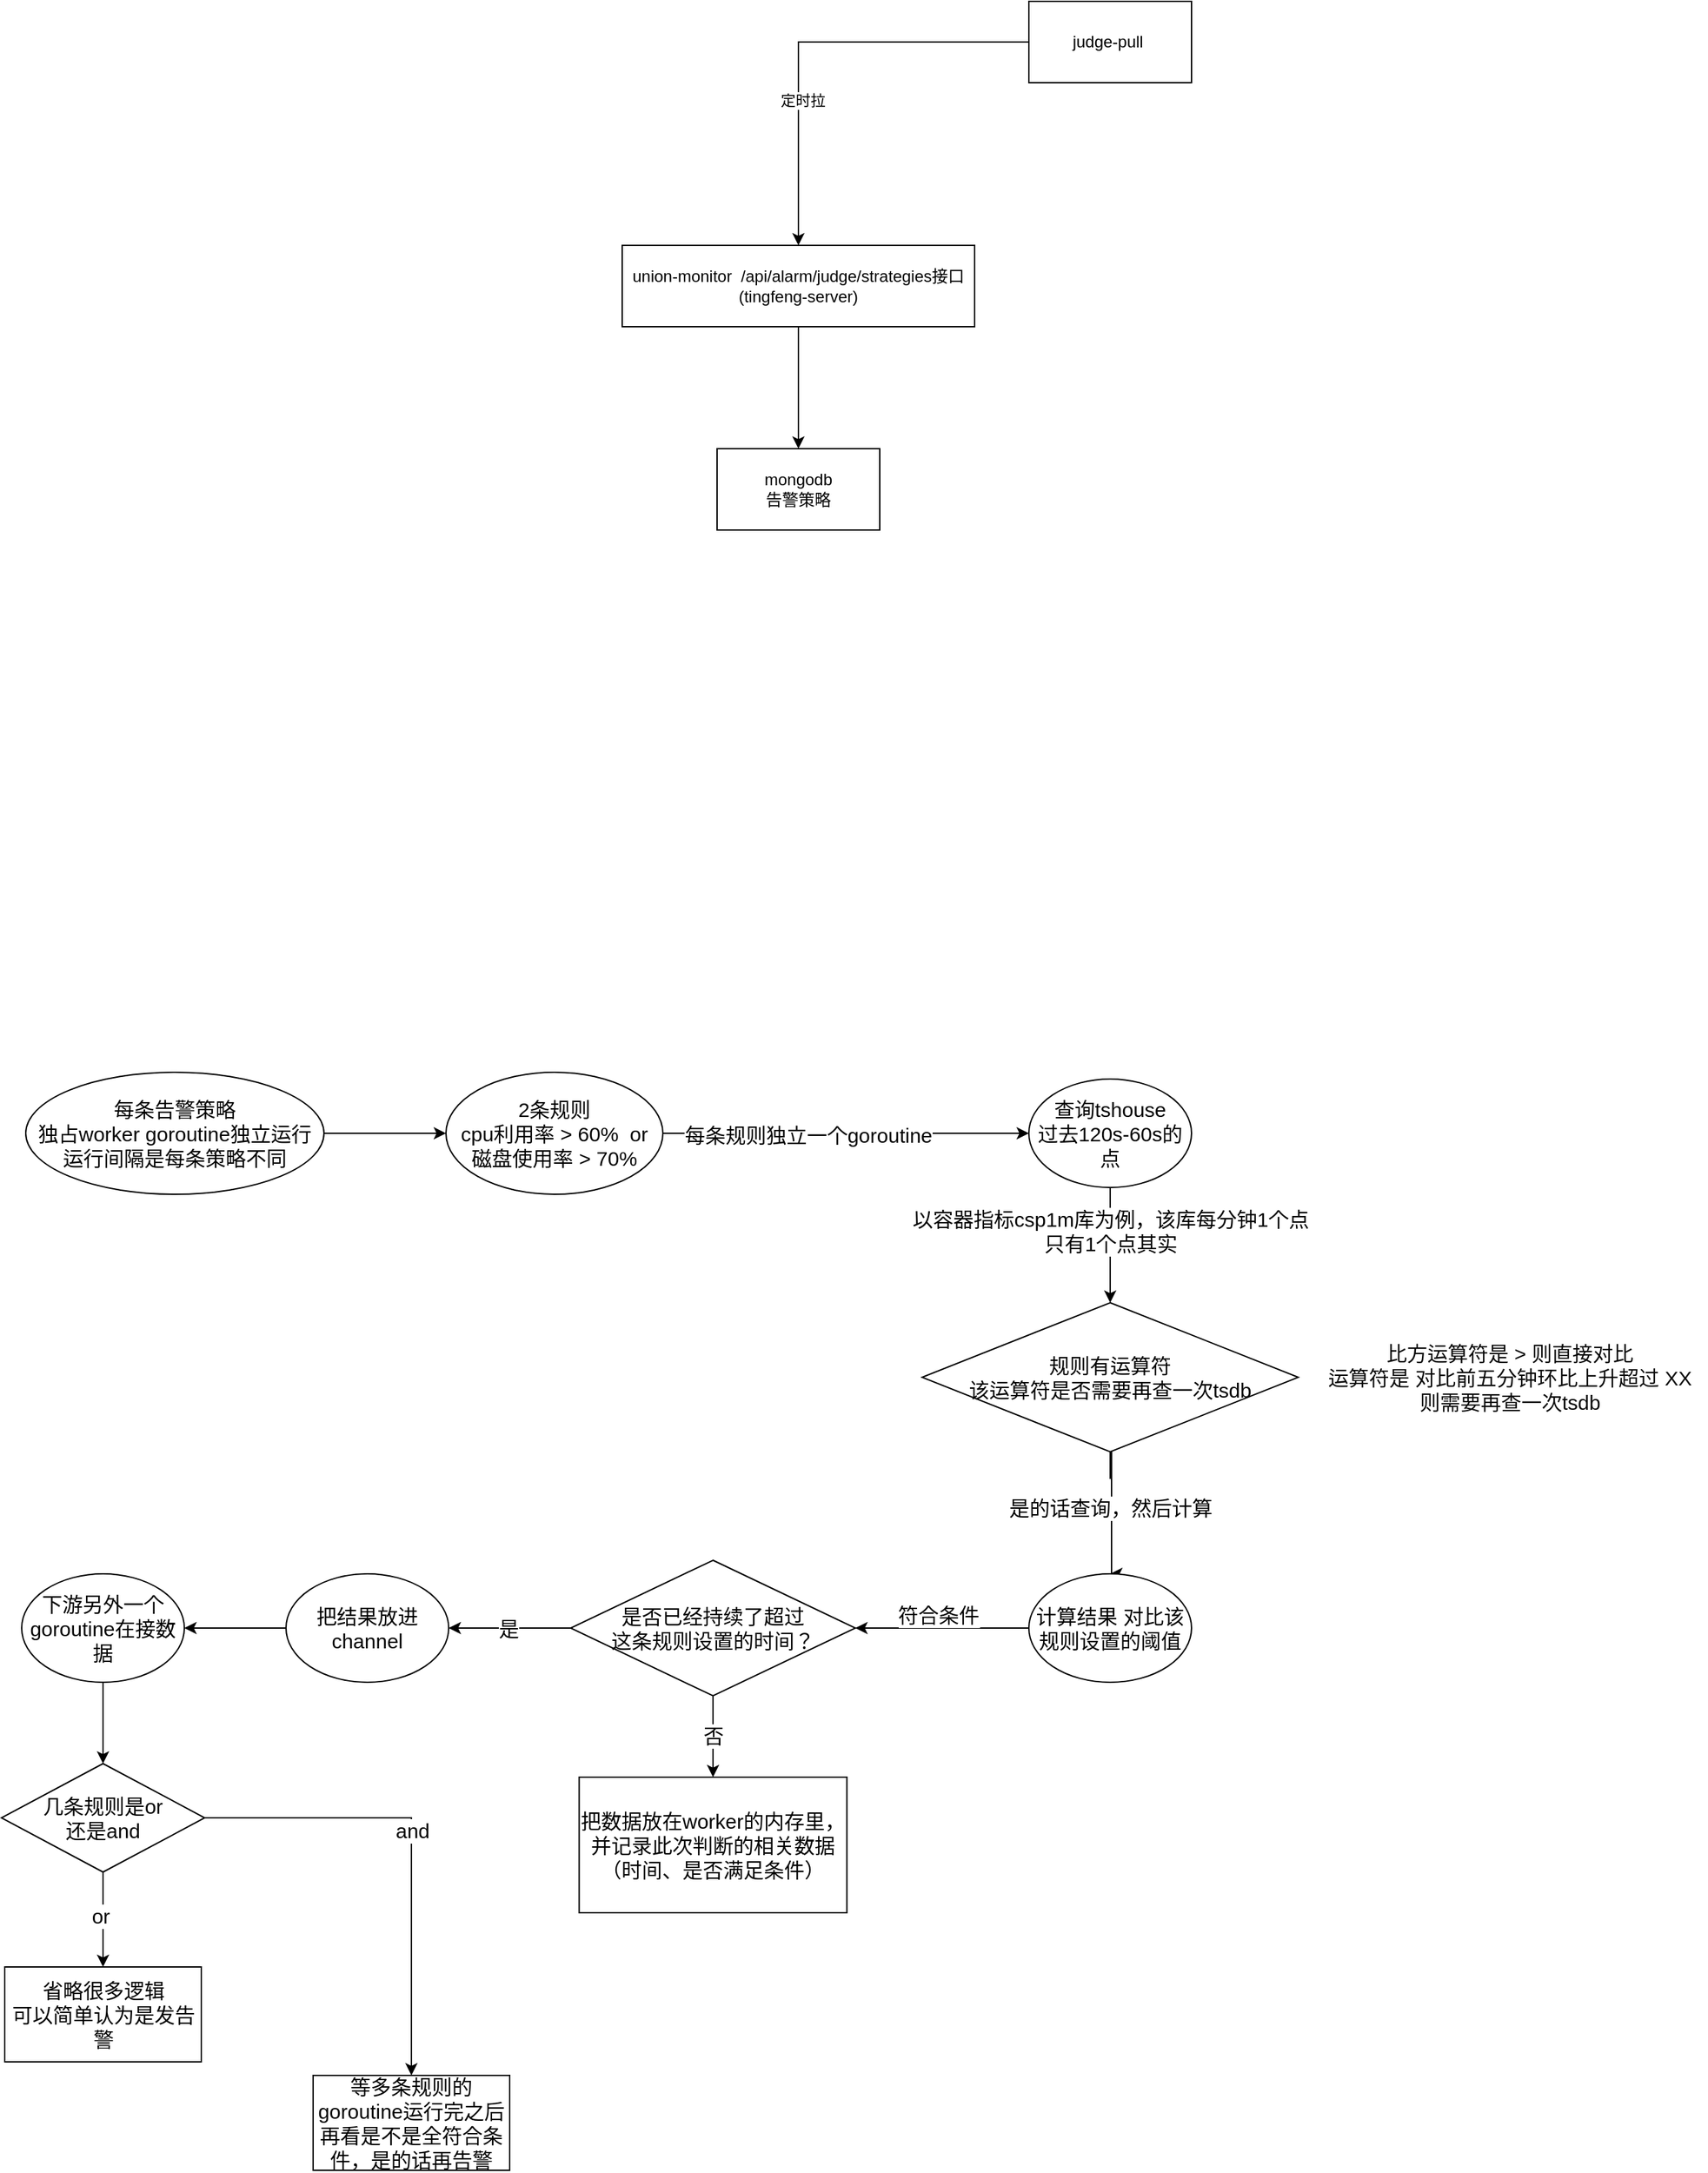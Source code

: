 <mxfile version="21.6.8" type="github">
  <diagram name="第 1 页" id="KcCtC3kfcFwW9gEghI9U">
    <mxGraphModel dx="2261" dy="1933" grid="1" gridSize="10" guides="1" tooltips="1" connect="1" arrows="1" fold="1" page="1" pageScale="1" pageWidth="827" pageHeight="1169" math="0" shadow="0">
      <root>
        <mxCell id="0" />
        <mxCell id="1" parent="0" />
        <mxCell id="aq9Wkju7WMieX76XpXOd-4" style="edgeStyle=orthogonalEdgeStyle;rounded=0;orthogonalLoop=1;jettySize=auto;html=1;exitX=0;exitY=0.5;exitDx=0;exitDy=0;entryX=0.5;entryY=0;entryDx=0;entryDy=0;" parent="1" source="aq9Wkju7WMieX76XpXOd-1" target="aq9Wkju7WMieX76XpXOd-2" edge="1">
          <mxGeometry relative="1" as="geometry" />
        </mxCell>
        <mxCell id="aq9Wkju7WMieX76XpXOd-5" value="定时拉" style="edgeLabel;html=1;align=center;verticalAlign=middle;resizable=0;points=[];" parent="aq9Wkju7WMieX76XpXOd-4" vertex="1" connectable="0">
          <mxGeometry x="0.331" y="3" relative="1" as="geometry">
            <mxPoint as="offset" />
          </mxGeometry>
        </mxCell>
        <mxCell id="aq9Wkju7WMieX76XpXOd-1" value="judge-pull&amp;nbsp;" style="rounded=0;whiteSpace=wrap;html=1;" parent="1" vertex="1">
          <mxGeometry x="30" y="-160" width="120" height="60" as="geometry" />
        </mxCell>
        <mxCell id="aq9Wkju7WMieX76XpXOd-6" style="edgeStyle=orthogonalEdgeStyle;rounded=0;orthogonalLoop=1;jettySize=auto;html=1;exitX=0.5;exitY=1;exitDx=0;exitDy=0;entryX=0.5;entryY=0;entryDx=0;entryDy=0;" parent="1" source="aq9Wkju7WMieX76XpXOd-2" target="aq9Wkju7WMieX76XpXOd-3" edge="1">
          <mxGeometry relative="1" as="geometry" />
        </mxCell>
        <mxCell id="aq9Wkju7WMieX76XpXOd-2" value="union-monitor&amp;nbsp;&amp;nbsp;/api/alarm/judge/strategies接口&lt;br&gt;(tingfeng-server)" style="rounded=0;whiteSpace=wrap;html=1;" parent="1" vertex="1">
          <mxGeometry x="-270" y="20" width="260" height="60" as="geometry" />
        </mxCell>
        <mxCell id="aq9Wkju7WMieX76XpXOd-3" value="mongodb&lt;br&gt;告警策略" style="rounded=0;whiteSpace=wrap;html=1;" parent="1" vertex="1">
          <mxGeometry x="-200" y="170" width="120" height="60" as="geometry" />
        </mxCell>
        <mxCell id="eq3cTL_iXHIbJ3R24xFc-3" style="edgeStyle=orthogonalEdgeStyle;rounded=0;orthogonalLoop=1;jettySize=auto;html=1;exitX=1;exitY=0.5;exitDx=0;exitDy=0;entryX=0;entryY=0.5;entryDx=0;entryDy=0;fontSize=15;" edge="1" parent="1" source="eq3cTL_iXHIbJ3R24xFc-1" target="eq3cTL_iXHIbJ3R24xFc-2">
          <mxGeometry relative="1" as="geometry" />
        </mxCell>
        <mxCell id="eq3cTL_iXHIbJ3R24xFc-1" value="每条告警策略&lt;br style=&quot;font-size: 15px;&quot;&gt;独占worker goroutine独立运行&lt;br style=&quot;font-size: 15px;&quot;&gt;运行间隔是每条策略不同" style="ellipse;whiteSpace=wrap;html=1;fontSize=15;" vertex="1" parent="1">
          <mxGeometry x="-710" y="630" width="220" height="90" as="geometry" />
        </mxCell>
        <mxCell id="eq3cTL_iXHIbJ3R24xFc-8" style="edgeStyle=orthogonalEdgeStyle;rounded=0;orthogonalLoop=1;jettySize=auto;html=1;exitX=1;exitY=0.5;exitDx=0;exitDy=0;entryX=0;entryY=0.5;entryDx=0;entryDy=0;fontSize=15;" edge="1" parent="1" source="eq3cTL_iXHIbJ3R24xFc-2" target="eq3cTL_iXHIbJ3R24xFc-5">
          <mxGeometry relative="1" as="geometry" />
        </mxCell>
        <mxCell id="eq3cTL_iXHIbJ3R24xFc-9" value="每条规则独立一个goroutine" style="edgeLabel;html=1;align=center;verticalAlign=middle;resizable=0;points=[];fontSize=15;" vertex="1" connectable="0" parent="eq3cTL_iXHIbJ3R24xFc-8">
          <mxGeometry x="-0.21" y="-1" relative="1" as="geometry">
            <mxPoint as="offset" />
          </mxGeometry>
        </mxCell>
        <mxCell id="eq3cTL_iXHIbJ3R24xFc-2" value="2条规则&lt;br style=&quot;font-size: 15px;&quot;&gt;cpu利用率 &amp;gt; 60%&amp;nbsp; or&lt;br style=&quot;font-size: 15px;&quot;&gt;磁盘使用率 &amp;gt; 70%" style="ellipse;whiteSpace=wrap;html=1;fontSize=15;" vertex="1" parent="1">
          <mxGeometry x="-400" y="630" width="160" height="90" as="geometry" />
        </mxCell>
        <mxCell id="eq3cTL_iXHIbJ3R24xFc-12" style="edgeStyle=orthogonalEdgeStyle;rounded=0;orthogonalLoop=1;jettySize=auto;html=1;exitX=0.5;exitY=1;exitDx=0;exitDy=0;entryX=0.5;entryY=0;entryDx=0;entryDy=0;fontSize=15;" edge="1" parent="1" source="eq3cTL_iXHIbJ3R24xFc-5" target="eq3cTL_iXHIbJ3R24xFc-18">
          <mxGeometry relative="1" as="geometry">
            <mxPoint x="90" y="810" as="targetPoint" />
          </mxGeometry>
        </mxCell>
        <mxCell id="eq3cTL_iXHIbJ3R24xFc-13" value="以容器指标csp1m库为例，该库每分钟1个点&lt;br style=&quot;font-size: 15px;&quot;&gt;只有1个点其实" style="edgeLabel;html=1;align=center;verticalAlign=middle;resizable=0;points=[];fontSize=15;" vertex="1" connectable="0" parent="eq3cTL_iXHIbJ3R24xFc-12">
          <mxGeometry x="-0.262" y="3" relative="1" as="geometry">
            <mxPoint x="-3" as="offset" />
          </mxGeometry>
        </mxCell>
        <mxCell id="eq3cTL_iXHIbJ3R24xFc-5" value="查询tshouse&lt;br style=&quot;font-size: 15px;&quot;&gt;过去120s-60s的点" style="ellipse;whiteSpace=wrap;html=1;fontSize=15;" vertex="1" parent="1">
          <mxGeometry x="30" y="635" width="120" height="80" as="geometry" />
        </mxCell>
        <mxCell id="eq3cTL_iXHIbJ3R24xFc-22" style="edgeStyle=orthogonalEdgeStyle;rounded=0;orthogonalLoop=1;jettySize=auto;html=1;exitX=0.5;exitY=1;exitDx=0;exitDy=0;entryX=0.5;entryY=0;entryDx=0;entryDy=0;fontSize=15;" edge="1" parent="1" target="eq3cTL_iXHIbJ3R24xFc-24">
          <mxGeometry relative="1" as="geometry">
            <mxPoint x="90" y="1000" as="targetPoint" />
            <mxPoint x="90" y="930" as="sourcePoint" />
            <Array as="points">
              <mxPoint x="90" y="910" />
              <mxPoint x="91" y="910" />
            </Array>
          </mxGeometry>
        </mxCell>
        <mxCell id="eq3cTL_iXHIbJ3R24xFc-26" value="是的话查询，然后计算" style="edgeLabel;html=1;align=center;verticalAlign=middle;resizable=0;points=[];fontSize=15;" vertex="1" connectable="0" parent="eq3cTL_iXHIbJ3R24xFc-22">
          <mxGeometry x="-0.255" relative="1" as="geometry">
            <mxPoint x="-1" y="20" as="offset" />
          </mxGeometry>
        </mxCell>
        <mxCell id="eq3cTL_iXHIbJ3R24xFc-18" value="规则有运算符&lt;br style=&quot;font-size: 15px;&quot;&gt;该运算符是否需要再查一次tsdb" style="rhombus;whiteSpace=wrap;html=1;fontSize=15;" vertex="1" parent="1">
          <mxGeometry x="-48.75" y="800" width="277.5" height="110" as="geometry" />
        </mxCell>
        <mxCell id="eq3cTL_iXHIbJ3R24xFc-21" value="&lt;pre style=&quot;background-color: rgb(255, 255, 255); color: rgb(8, 8, 8); font-size: 15px;&quot;&gt;&lt;font face=&quot;Helvetica&quot; style=&quot;font-size: 15px;&quot;&gt;比方运算符是 &amp;gt; 则直接对比&lt;br style=&quot;font-size: 15px;&quot;&gt;运算符是 对比前五分钟环比上升超过 XX&lt;br style=&quot;font-size: 15px;&quot;&gt;则需要再查一次tsdb&lt;/font&gt;&lt;/pre&gt;" style="text;strokeColor=none;align=center;fillColor=none;html=1;verticalAlign=middle;whiteSpace=wrap;rounded=0;fontSize=15;" vertex="1" parent="1">
          <mxGeometry x="240" y="815" width="290" height="80" as="geometry" />
        </mxCell>
        <mxCell id="eq3cTL_iXHIbJ3R24xFc-35" style="edgeStyle=orthogonalEdgeStyle;rounded=0;orthogonalLoop=1;jettySize=auto;html=1;exitX=0;exitY=0.5;exitDx=0;exitDy=0;entryX=1;entryY=0.5;entryDx=0;entryDy=0;fontSize=15;" edge="1" parent="1" source="eq3cTL_iXHIbJ3R24xFc-24" target="eq3cTL_iXHIbJ3R24xFc-40">
          <mxGeometry relative="1" as="geometry">
            <mxPoint x="-50" y="1040" as="targetPoint" />
          </mxGeometry>
        </mxCell>
        <mxCell id="eq3cTL_iXHIbJ3R24xFc-45" value="符合条件" style="edgeLabel;html=1;align=center;verticalAlign=middle;resizable=0;points=[];fontSize=15;" vertex="1" connectable="0" parent="eq3cTL_iXHIbJ3R24xFc-35">
          <mxGeometry x="0.125" y="1" relative="1" as="geometry">
            <mxPoint x="5" y="-11" as="offset" />
          </mxGeometry>
        </mxCell>
        <mxCell id="eq3cTL_iXHIbJ3R24xFc-24" value="计算结果 对比该规则设置的阈值" style="ellipse;whiteSpace=wrap;html=1;fontSize=15;" vertex="1" parent="1">
          <mxGeometry x="30" y="1000" width="120" height="80" as="geometry" />
        </mxCell>
        <mxCell id="eq3cTL_iXHIbJ3R24xFc-31" style="edgeStyle=orthogonalEdgeStyle;rounded=0;orthogonalLoop=1;jettySize=auto;html=1;exitX=0;exitY=0.5;exitDx=0;exitDy=0;entryX=1;entryY=0.5;entryDx=0;entryDy=0;fontSize=15;" edge="1" parent="1" source="eq3cTL_iXHIbJ3R24xFc-28" target="eq3cTL_iXHIbJ3R24xFc-32">
          <mxGeometry relative="1" as="geometry">
            <mxPoint x="-573" y="1040" as="targetPoint" />
          </mxGeometry>
        </mxCell>
        <mxCell id="eq3cTL_iXHIbJ3R24xFc-28" value="把结果放进 channel" style="ellipse;whiteSpace=wrap;html=1;fontSize=15;" vertex="1" parent="1">
          <mxGeometry x="-518" y="1000" width="120" height="80" as="geometry" />
        </mxCell>
        <mxCell id="eq3cTL_iXHIbJ3R24xFc-33" style="edgeStyle=orthogonalEdgeStyle;rounded=0;orthogonalLoop=1;jettySize=auto;html=1;exitX=0.5;exitY=1;exitDx=0;exitDy=0;entryX=0.5;entryY=0;entryDx=0;entryDy=0;fontSize=15;" edge="1" parent="1" source="eq3cTL_iXHIbJ3R24xFc-32" target="eq3cTL_iXHIbJ3R24xFc-34">
          <mxGeometry relative="1" as="geometry">
            <mxPoint x="-653" y="1120" as="targetPoint" />
          </mxGeometry>
        </mxCell>
        <mxCell id="eq3cTL_iXHIbJ3R24xFc-32" value="下游另外一个goroutine在接数据&lt;br style=&quot;font-size: 15px;&quot;&gt;" style="ellipse;whiteSpace=wrap;html=1;fontSize=15;" vertex="1" parent="1">
          <mxGeometry x="-713" y="1000" width="120" height="80" as="geometry" />
        </mxCell>
        <mxCell id="eq3cTL_iXHIbJ3R24xFc-47" style="edgeStyle=orthogonalEdgeStyle;rounded=0;orthogonalLoop=1;jettySize=auto;html=1;exitX=0.5;exitY=1;exitDx=0;exitDy=0;entryX=0.5;entryY=0;entryDx=0;entryDy=0;fontSize=15;" edge="1" parent="1" source="eq3cTL_iXHIbJ3R24xFc-34" target="eq3cTL_iXHIbJ3R24xFc-49">
          <mxGeometry relative="1" as="geometry">
            <mxPoint x="-653" y="1280" as="targetPoint" />
          </mxGeometry>
        </mxCell>
        <mxCell id="eq3cTL_iXHIbJ3R24xFc-48" value="or" style="edgeLabel;html=1;align=center;verticalAlign=middle;resizable=0;points=[];fontSize=15;" vertex="1" connectable="0" parent="eq3cTL_iXHIbJ3R24xFc-47">
          <mxGeometry x="-0.087" y="-2" relative="1" as="geometry">
            <mxPoint as="offset" />
          </mxGeometry>
        </mxCell>
        <mxCell id="eq3cTL_iXHIbJ3R24xFc-50" style="edgeStyle=orthogonalEdgeStyle;rounded=0;orthogonalLoop=1;jettySize=auto;html=1;exitX=1;exitY=0.5;exitDx=0;exitDy=0;entryX=0.5;entryY=0;entryDx=0;entryDy=0;fontSize=15;" edge="1" parent="1" source="eq3cTL_iXHIbJ3R24xFc-34" target="eq3cTL_iXHIbJ3R24xFc-52">
          <mxGeometry relative="1" as="geometry">
            <mxPoint x="-478" y="1430" as="targetPoint" />
          </mxGeometry>
        </mxCell>
        <mxCell id="eq3cTL_iXHIbJ3R24xFc-51" value="and" style="edgeLabel;html=1;align=center;verticalAlign=middle;resizable=0;points=[];fontSize=15;" vertex="1" connectable="0" parent="eq3cTL_iXHIbJ3R24xFc-50">
          <mxGeometry x="-0.056" relative="1" as="geometry">
            <mxPoint as="offset" />
          </mxGeometry>
        </mxCell>
        <mxCell id="eq3cTL_iXHIbJ3R24xFc-34" value="几条规则是or&lt;br style=&quot;font-size: 15px;&quot;&gt;还是and" style="rhombus;whiteSpace=wrap;html=1;fontSize=15;" vertex="1" parent="1">
          <mxGeometry x="-728" y="1140" width="150" height="80" as="geometry" />
        </mxCell>
        <mxCell id="eq3cTL_iXHIbJ3R24xFc-37" style="edgeStyle=orthogonalEdgeStyle;rounded=0;orthogonalLoop=1;jettySize=auto;html=1;entryX=1;entryY=0.5;entryDx=0;entryDy=0;exitX=0;exitY=0.5;exitDx=0;exitDy=0;fontSize=15;" edge="1" parent="1" source="eq3cTL_iXHIbJ3R24xFc-40" target="eq3cTL_iXHIbJ3R24xFc-28">
          <mxGeometry relative="1" as="geometry">
            <mxPoint x="-403" y="1040" as="sourcePoint" />
          </mxGeometry>
        </mxCell>
        <mxCell id="eq3cTL_iXHIbJ3R24xFc-38" value="是" style="edgeLabel;html=1;align=center;verticalAlign=middle;resizable=0;points=[];fontSize=15;" vertex="1" connectable="0" parent="eq3cTL_iXHIbJ3R24xFc-37">
          <mxGeometry x="0.025" relative="1" as="geometry">
            <mxPoint as="offset" />
          </mxGeometry>
        </mxCell>
        <mxCell id="eq3cTL_iXHIbJ3R24xFc-41" style="edgeStyle=orthogonalEdgeStyle;rounded=0;orthogonalLoop=1;jettySize=auto;html=1;exitX=0.5;exitY=1;exitDx=0;exitDy=0;entryX=0.5;entryY=0;entryDx=0;entryDy=0;fontSize=15;" edge="1" parent="1" source="eq3cTL_iXHIbJ3R24xFc-40" target="eq3cTL_iXHIbJ3R24xFc-43">
          <mxGeometry relative="1" as="geometry">
            <mxPoint x="-203" y="1140" as="targetPoint" />
          </mxGeometry>
        </mxCell>
        <mxCell id="eq3cTL_iXHIbJ3R24xFc-42" value="否" style="edgeLabel;html=1;align=center;verticalAlign=middle;resizable=0;points=[];fontSize=15;" vertex="1" connectable="0" parent="eq3cTL_iXHIbJ3R24xFc-41">
          <mxGeometry x="-0.056" relative="1" as="geometry">
            <mxPoint as="offset" />
          </mxGeometry>
        </mxCell>
        <mxCell id="eq3cTL_iXHIbJ3R24xFc-40" value="是否已经持续了超过&lt;br style=&quot;font-size: 15px;&quot;&gt;这条规则设置的时间？" style="rhombus;whiteSpace=wrap;html=1;fontSize=15;" vertex="1" parent="1">
          <mxGeometry x="-308" y="990" width="210" height="100" as="geometry" />
        </mxCell>
        <mxCell id="eq3cTL_iXHIbJ3R24xFc-43" value="把数据放在worker的内存里，并记录此次判断的相关数据（时间、是否满足条件）" style="rounded=0;whiteSpace=wrap;html=1;fontSize=15;" vertex="1" parent="1">
          <mxGeometry x="-301.75" y="1150" width="197.5" height="100" as="geometry" />
        </mxCell>
        <mxCell id="eq3cTL_iXHIbJ3R24xFc-49" value="省略很多逻辑&lt;br style=&quot;font-size: 15px;&quot;&gt;可以简单认为是发告警" style="rounded=0;whiteSpace=wrap;html=1;fontSize=15;" vertex="1" parent="1">
          <mxGeometry x="-725.5" y="1290" width="145" height="70" as="geometry" />
        </mxCell>
        <mxCell id="eq3cTL_iXHIbJ3R24xFc-52" value="等多条规则的goroutine运行完之后再看是不是全符合条件，是的话再告警" style="rounded=0;whiteSpace=wrap;html=1;fontSize=15;" vertex="1" parent="1">
          <mxGeometry x="-498" y="1370" width="145" height="70" as="geometry" />
        </mxCell>
      </root>
    </mxGraphModel>
  </diagram>
</mxfile>
